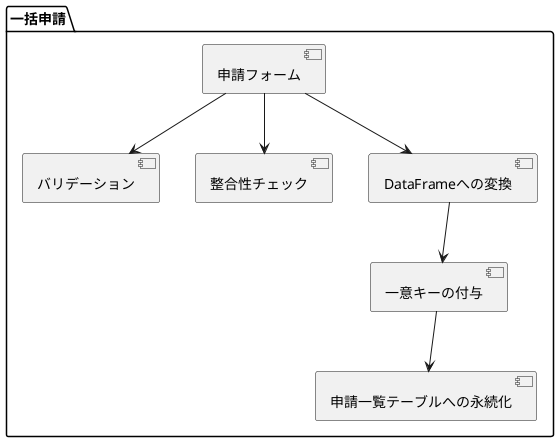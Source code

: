 <umls_一括申請>

コンポーネント図:

[plantuml]
----
@startuml
package "一括申請" {
  [申請フォーム] as ApplicationForm
  [バリデーション] as Validation
  [整合性チェック] as ConsistencyCheck
  [DataFrameへの変換] as DataFrameConversion
  [一意キーの付与] as UniqueKeyAssignment
  [申請一覧テーブルへの永続化] as PersistenceToApplicationList
  
  ApplicationForm --> Validation
  ApplicationForm --> ConsistencyCheck
  ApplicationForm --> DataFrameConversion
  DataFrameConversion --> UniqueKeyAssignment
  UniqueKeyAssignment --> PersistenceToApplicationList
}
@enduml
----

シーケンス図:

[plantuml]
----
@startuml
actor User
participant ApplicationForm
participant Validation
participant ConsistencyCheck
participant DataFrameConversion
participant UniqueKeyAssignment
participant PersistenceToApplicationList

User -> ApplicationForm: Excelファイルの提出
activate ApplicationForm

ApplicationForm -> Validation: バリデーション実行
activate Validation
Validation --> ApplicationForm: バリデーション結果
deactivate Validation

ApplicationForm -> ConsistencyCheck: 整合性チェック実行
activate ConsistencyCheck
ConsistencyCheck --> ApplicationForm: 整合性チェック結果
deactivate ConsistencyCheck

ApplicationForm -> DataFrameConversion: DataFrameへの変換
activate DataFrameConversion
DataFrameConversion -> UniqueKeyAssignment: 一意キーの付与
activate UniqueKeyAssignment
UniqueKeyAssignment --> DataFrameConversion: 一意キー付与済みデータ
deactivate UniqueKeyAssignment
DataFrameConversion --> ApplicationForm: 変換済みデータ
deactivate DataFrameConversion

ApplicationForm -> PersistenceToApplicationList: 申請一覧テーブルへの永続化
activate PersistenceToApplicationList
PersistenceToApplicationList --> ApplicationForm: 永続化完了通知
deactivate PersistenceToApplicationList

ApplicationForm --> User: 処理完了通知
deactivate ApplicationForm
@enduml
----

アクティビティ図:

[plantuml]
----
@startuml
start
:Excelファイルの読み込み;

fork
  :バリデーションの実行;
fork again
  :整合性チェックの実行;
end fork

:DataFrameへの変換;

:一意キーの付与;

:申請一覧テーブルへの永続化;

stop
@enduml
----

クラス図:

[plantuml]
----
@startuml
class ApplicationForm {
  +readExcelFile()
  +validate()
  +checkConsistency()
  +convertToDataFrame()
  +assignUniqueKey()
  +persistToApplicationList()
}

class Validation {
  +validate()
}

class ConsistencyCheck {
  +checkConsistency()
}

class DataFrameConversion {
  +convertToDataFrame()
}

class UniqueKeyAssignment {
  +assignUniqueKey()
}

class PersistenceToApplicationList {
  +persistToApplicationList()
}

ApplicationForm --> Validation
ApplicationForm --> ConsistencyCheck
ApplicationForm --> DataFrameConversion
ApplicationForm --> UniqueKeyAssignment
ApplicationForm --> PersistenceToApplicationList
@enduml
----

</umls_一括申請>
